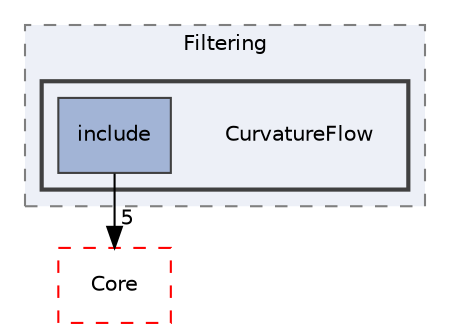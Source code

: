 digraph "CurvatureFlow"
{
 // LATEX_PDF_SIZE
  edge [fontname="Helvetica",fontsize="10",labelfontname="Helvetica",labelfontsize="10"];
  node [fontname="Helvetica",fontsize="10",shape=record];
  compound=true
  subgraph clusterdir_6724b11ef9ad676a0a0c31463bff1d93 {
    graph [ bgcolor="#edf0f7", pencolor="grey50", style="filled,dashed,", label="Filtering", fontname="Helvetica", fontsize="10", URL="dir_6724b11ef9ad676a0a0c31463bff1d93.html"]
  subgraph clusterdir_17a43173937a44f89ee6c08f078de775 {
    graph [ bgcolor="#edf0f7", pencolor="grey25", style="filled,bold,", label="", fontname="Helvetica", fontsize="10", URL="dir_17a43173937a44f89ee6c08f078de775.html"]
    dir_17a43173937a44f89ee6c08f078de775 [shape=plaintext, label="CurvatureFlow"];
  dir_a769d86d931ca47872fc053618abab37 [shape=box, label="include", style="filled,", fillcolor="#a2b4d6", color="grey25", URL="dir_a769d86d931ca47872fc053618abab37.html"];
  }
  }
  dir_cac7f9cecb9aa42a0bd05452dddd8a21 [shape=box, label="Core", style="dashed,", fillcolor="#edf0f7", color="red", URL="dir_cac7f9cecb9aa42a0bd05452dddd8a21.html"];
  dir_a769d86d931ca47872fc053618abab37->dir_cac7f9cecb9aa42a0bd05452dddd8a21 [headlabel="5", labeldistance=1.5 headhref="dir_000079_000014.html"];
}
